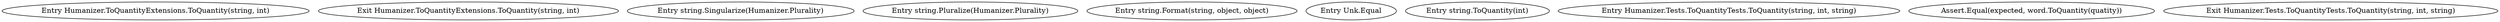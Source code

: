 digraph  {
n0 [cluster="Humanizer.ToQuantityExtensions.ToQuantity(string, int)", label="Entry Humanizer.ToQuantityExtensions.ToQuantity(string, int)", span="17-17"];
n2 [cluster="Humanizer.ToQuantityExtensions.ToQuantity(string, int)", label="Exit Humanizer.ToQuantityExtensions.ToQuantity(string, int)", span="17-17"];
n3 [cluster="string.Singularize(Humanizer.Plurality)", label="Entry string.Singularize(Humanizer.Plurality)", span="171-171"];
n4 [cluster="string.Pluralize(Humanizer.Plurality)", label="Entry string.Pluralize(Humanizer.Plurality)", span="147-147"];
n5 [cluster="string.Format(string, object, object)", label="Entry string.Format(string, object, object)", span="0-0"];
m0_4 [cluster="Unk.Equal", file="ToQuantityTests.cs", label="Entry Unk.Equal", span=""];
m0_3 [cluster="string.ToQuantity(int)", file="ToQuantityTests.cs", label="Entry string.ToQuantity(int)", span="17-17"];
m0_0 [cluster="Humanizer.Tests.ToQuantityTests.ToQuantity(string, int, string)", file="ToQuantityTests.cs", label="Entry Humanizer.Tests.ToQuantityTests.ToQuantity(string, int, string)", span="19-19"];
m0_1 [cluster="Humanizer.Tests.ToQuantityTests.ToQuantity(string, int, string)", file="ToQuantityTests.cs", label="Assert.Equal(expected, word.ToQuantity(quatity))", span="21-21"];
m0_2 [cluster="Humanizer.Tests.ToQuantityTests.ToQuantity(string, int, string)", file="ToQuantityTests.cs", label="Exit Humanizer.Tests.ToQuantityTests.ToQuantity(string, int, string)", span="19-19"];
}
